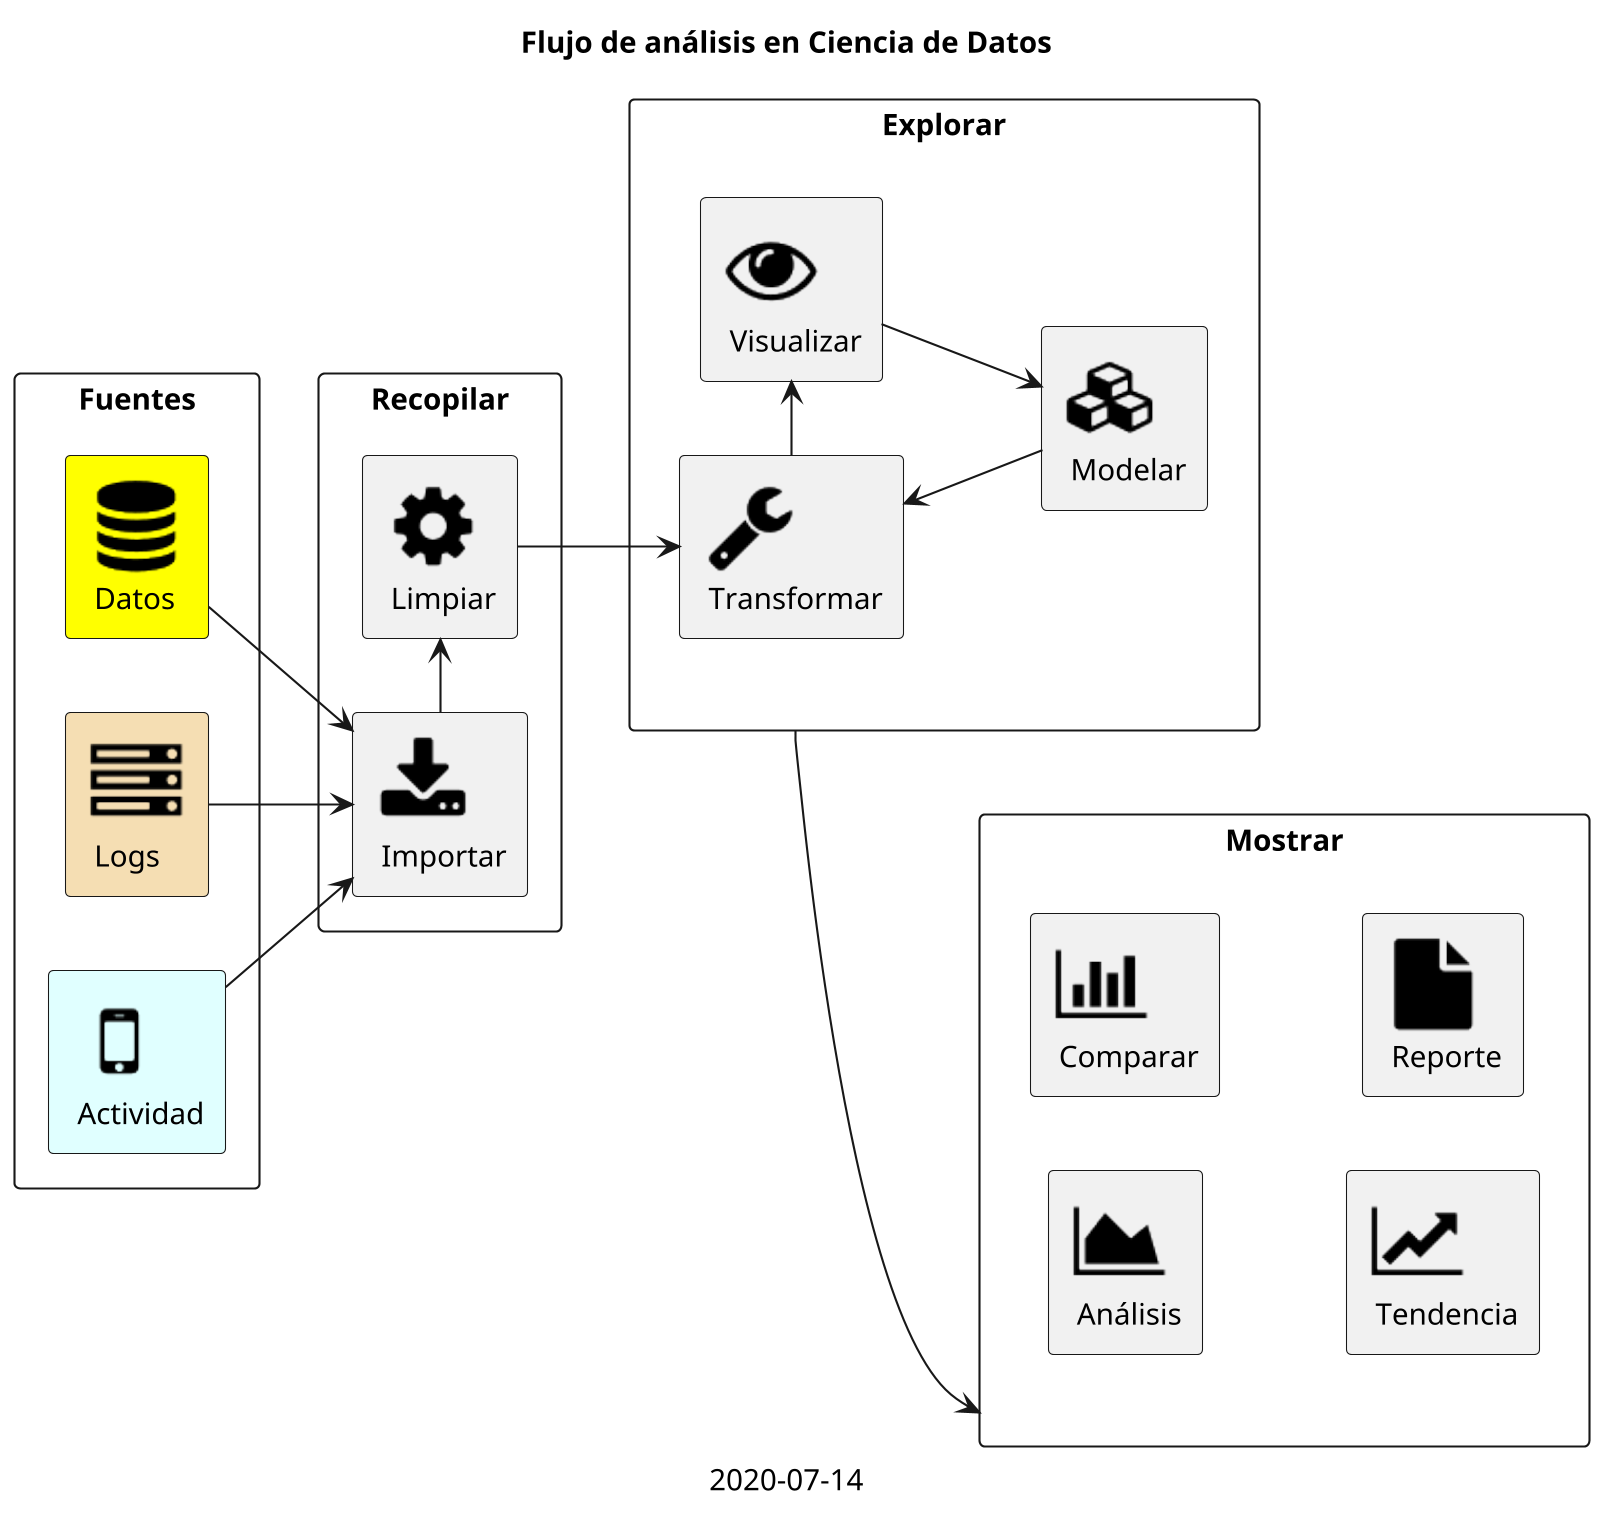 @startuml

title Flujo de análisis en Ciencia de Datos
caption 2020-07-14

skinparam packageStyle rectangle
skinparam packageBackgrounColor Cyan

scale 800 height
scale 1600 width

left to right direction

!include <tupadr3/common>
!include <tupadr3/font-awesome/download>
!include <tupadr3/font-awesome/database>
!include <tupadr3/font-awesome/server>
!include <tupadr3/font-awesome/cog>
!include <tupadr3/font-awesome/cubes>
!include <tupadr3/font-awesome/eye>
!include <tupadr3/font-awesome/wrench>
!include <tupadr3/font-awesome/bar_chart>
!include <tupadr3/font-awesome/area_chart>
!include <tupadr3/font-awesome/line_chart>
!include <tupadr3/font-awesome/file>
!include <tupadr3/font-awesome/mobile_phone>

rectangle Fuentes {
	FA_DATABASE(f1, Datos) #Yellow
	FA_SERVER(f2, Logs) #Wheat
	FA_MOBILE_PHONE(f3, Actividad) #LightCyan
}

rectangle Recopilar {
	FA_DOWNLOAD(Importar, Importar)
	FA_COG(Limpiar, Limpiar)
	f1 --> Importar
	f2 --> Importar
	f3 --> Importar
	Importar -right-> Limpiar
}

rectangle Explorar {
	FA_CUBES(Modelar, Modelar)
	FA_EYE(Visualizar, Visualizar)
	FA_WRENCH(Transformar, Transformar)
	Transformar -right-> Visualizar
	Visualizar -down-> Modelar
	Modelar --> Transformar
}

rectangle Mostrar {
	FA_AREA_CHART(c2, Análisis)
	FA_BAR_CHART(c1, Comparar)
	FA_LINE_CHART(c3, Tendencia)
	FA_FILE(c4, Reporte)
}

Limpiar --> Transformar
Explorar --> Mostrar


@enduml

